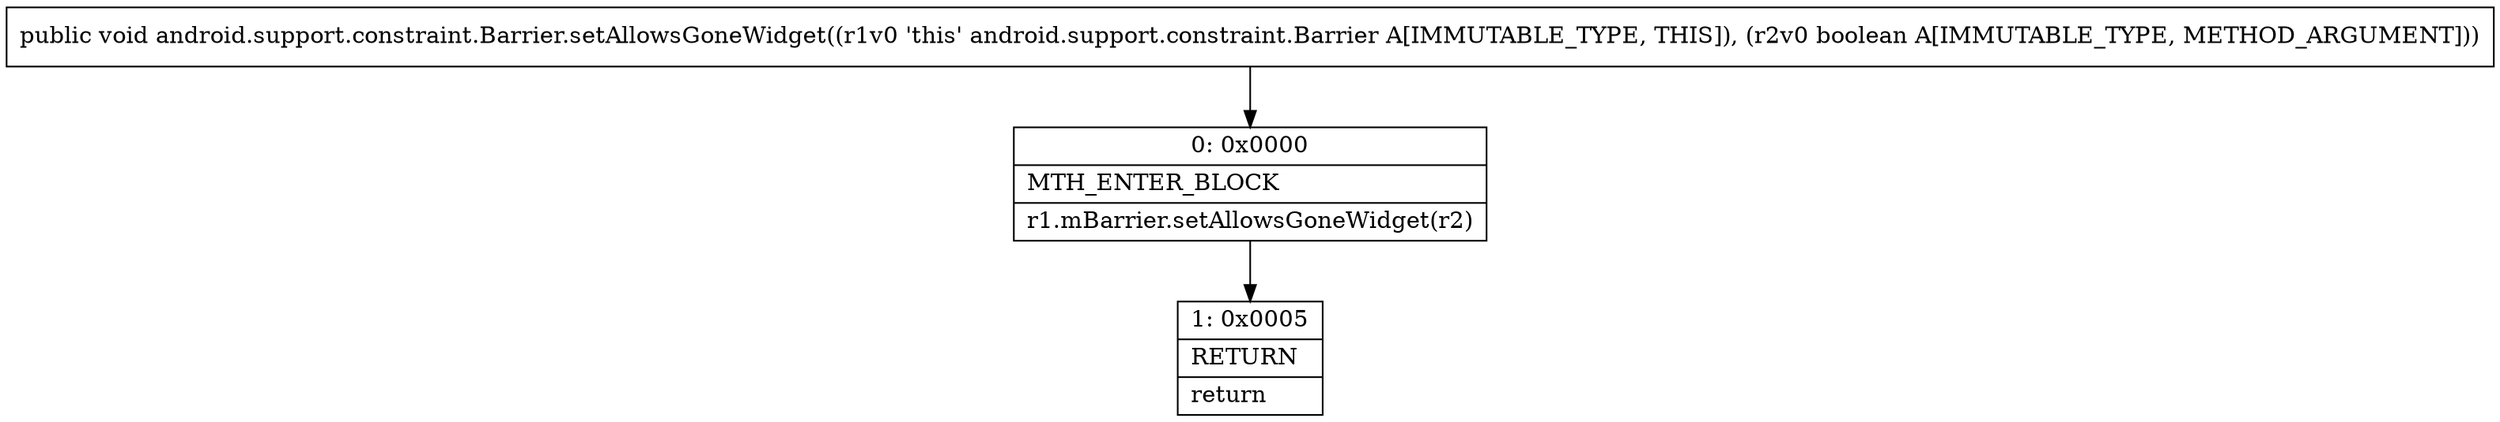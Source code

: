 digraph "CFG forandroid.support.constraint.Barrier.setAllowsGoneWidget(Z)V" {
Node_0 [shape=record,label="{0\:\ 0x0000|MTH_ENTER_BLOCK\l|r1.mBarrier.setAllowsGoneWidget(r2)\l}"];
Node_1 [shape=record,label="{1\:\ 0x0005|RETURN\l|return\l}"];
MethodNode[shape=record,label="{public void android.support.constraint.Barrier.setAllowsGoneWidget((r1v0 'this' android.support.constraint.Barrier A[IMMUTABLE_TYPE, THIS]), (r2v0 boolean A[IMMUTABLE_TYPE, METHOD_ARGUMENT])) }"];
MethodNode -> Node_0;
Node_0 -> Node_1;
}

